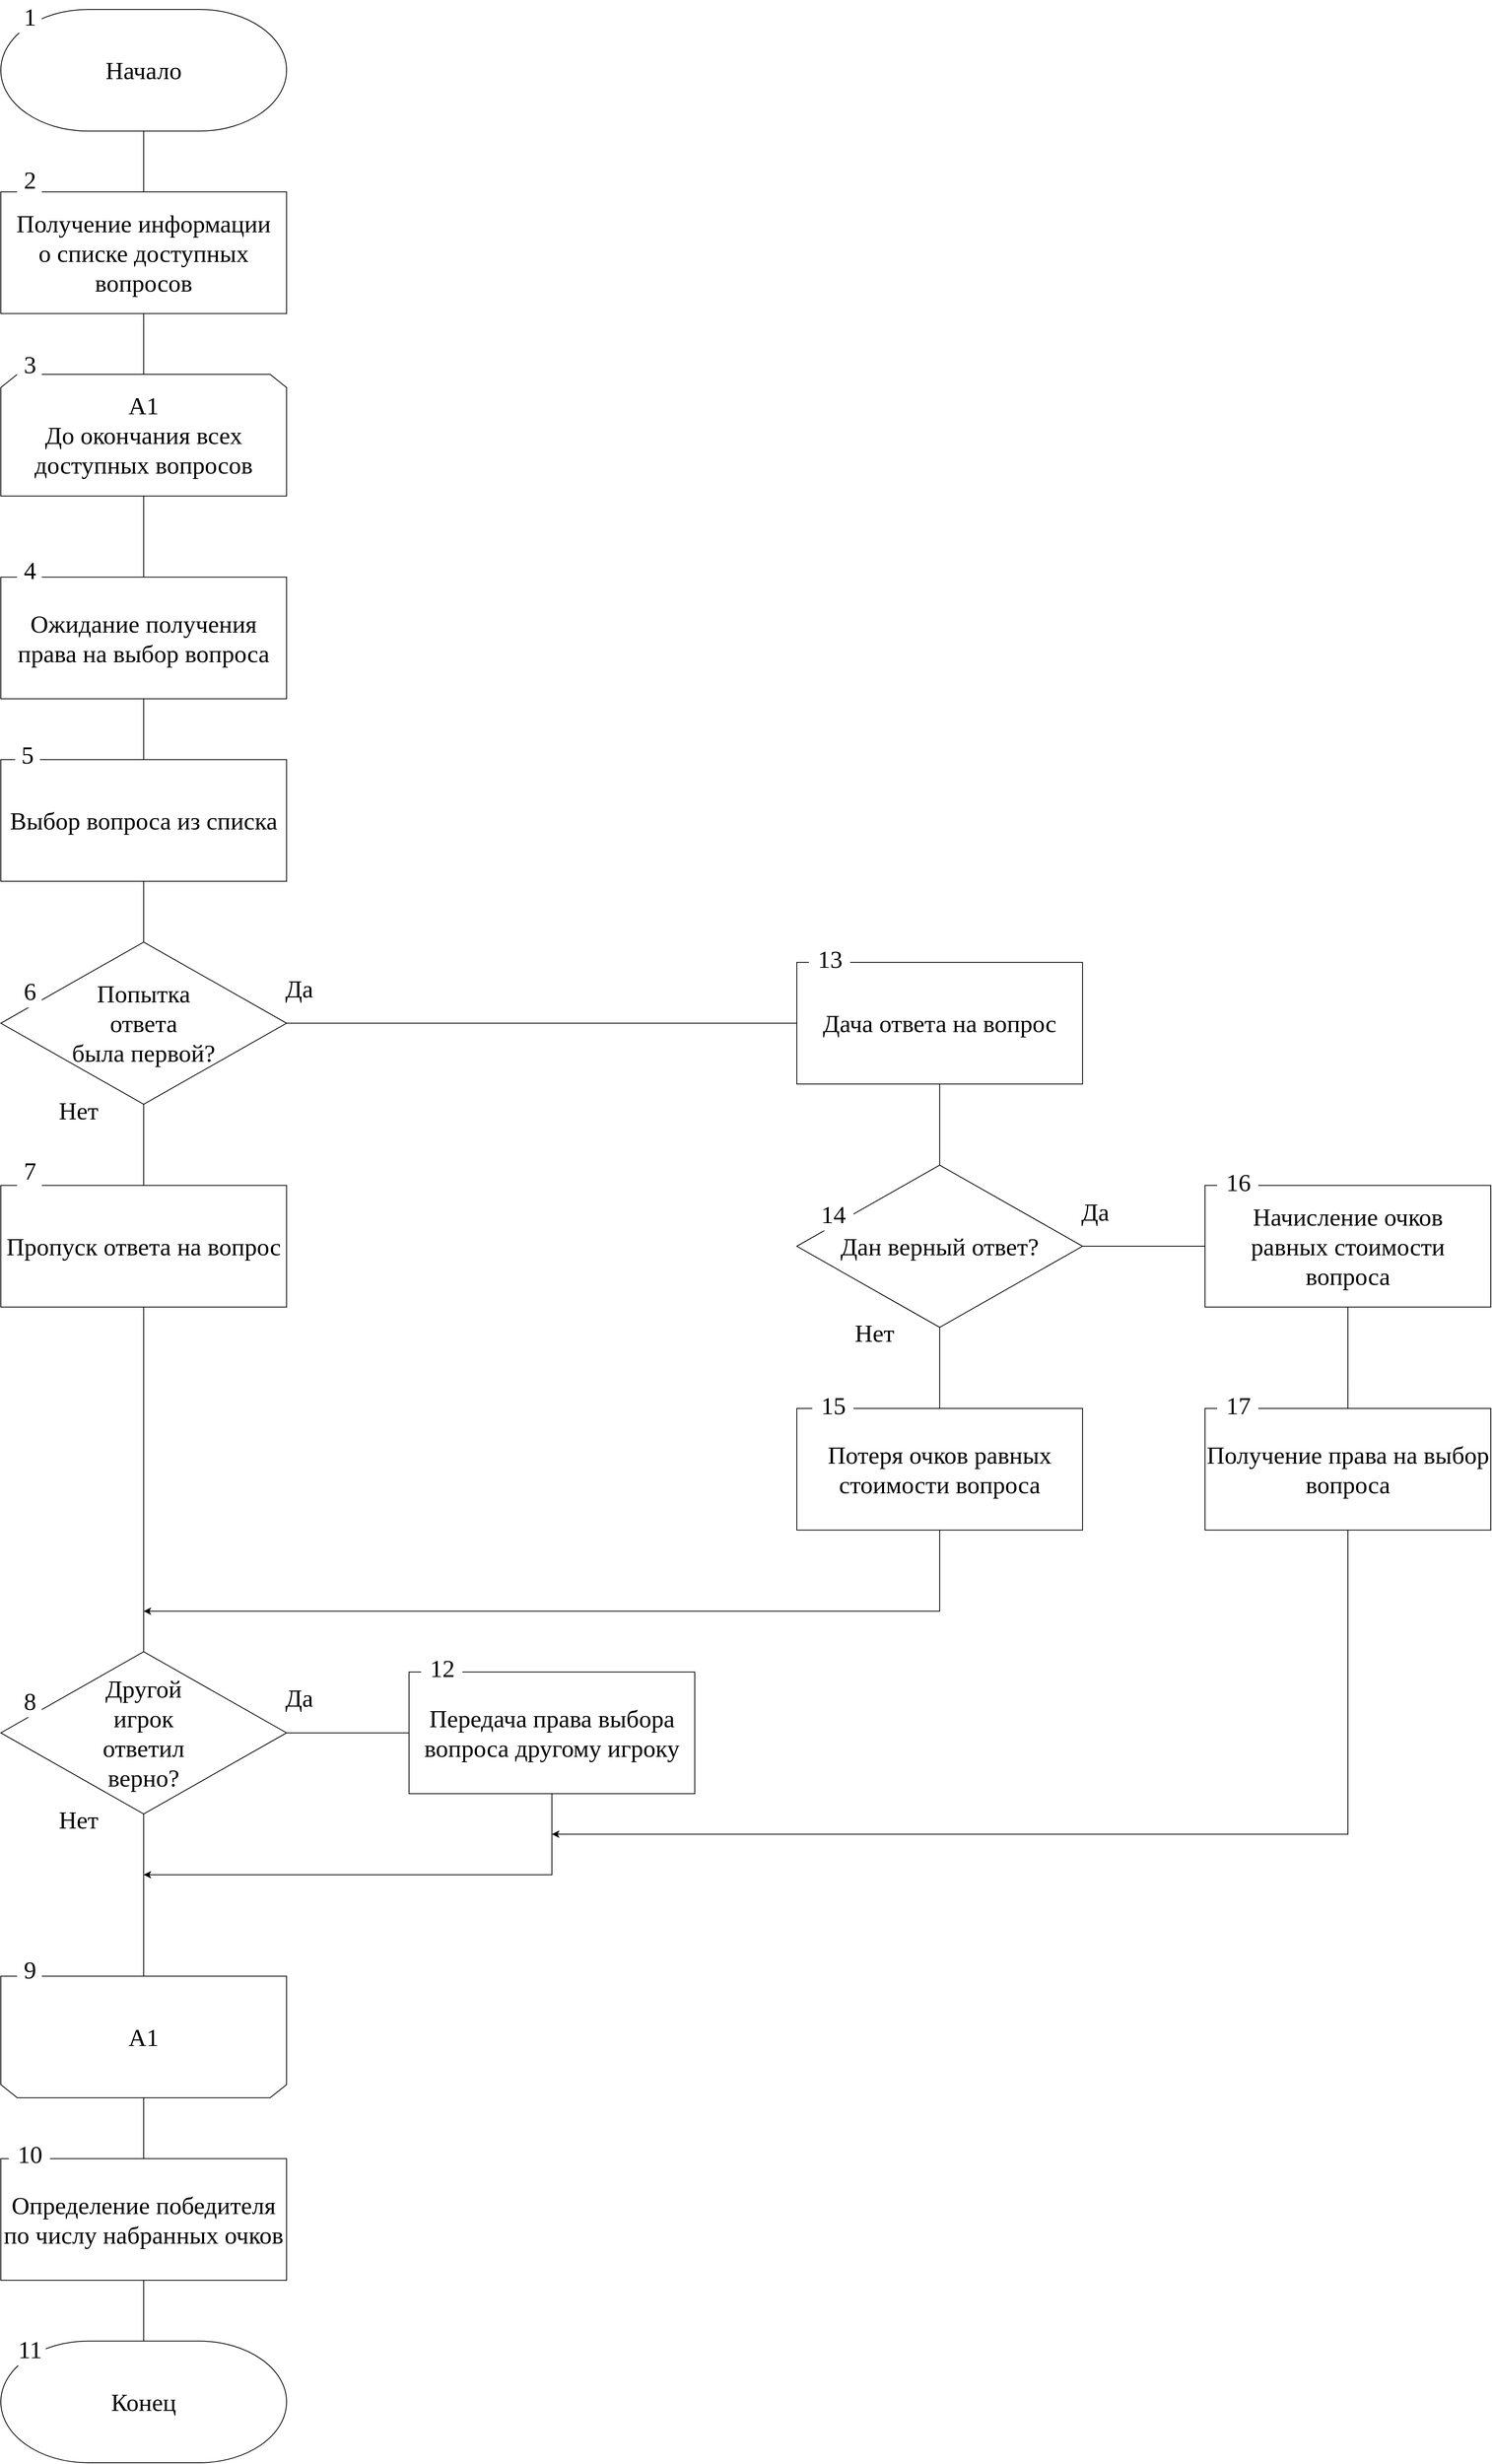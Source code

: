<mxfile version="14.4.3" type="device"><diagram id="gBVzImfNDz74cVHBCHOD" name="Page-1"><mxGraphModel dx="4344" dy="3224" grid="1" gridSize="10" guides="1" tooltips="1" connect="1" arrows="1" fold="1" page="1" pageScale="1" pageWidth="2339" pageHeight="3300" math="0" shadow="0"><root><mxCell id="0"/><mxCell id="1" parent="0"/><mxCell id="x5bKxXEMR1aNA6iB1I_z-1" value="" style="group;fontFamily=Times New Roman;fontSize=30;" vertex="1" connectable="0" parent="1"><mxGeometry x="320" y="20" width="1810" height="2990" as="geometry"/></mxCell><mxCell id="wkiHpOZ1ZCbrlc2kg0uj-3" value="Получение информации&lt;br style=&quot;font-size: 30px;&quot;&gt;о списке доступных вопросов" style="rounded=0;whiteSpace=wrap;html=1;fontFamily=Times New Roman;fontSize=30;container=0;" parent="x5bKxXEMR1aNA6iB1I_z-1" vertex="1"><mxGeometry y="232.99" width="347.123" height="147.697" as="geometry"/></mxCell><mxCell id="wkiHpOZ1ZCbrlc2kg0uj-20" style="edgeStyle=orthogonalEdgeStyle;rounded=1;orthogonalLoop=1;jettySize=auto;html=1;entryX=0.5;entryY=0;entryDx=0;entryDy=0;endArrow=none;fontFamily=Times New Roman;fontSize=30;" parent="x5bKxXEMR1aNA6iB1I_z-1" source="wkiHpOZ1ZCbrlc2kg0uj-5" target="wkiHpOZ1ZCbrlc2kg0uj-3" edge="1"><mxGeometry y="-13.172" as="geometry"/></mxCell><mxCell id="wkiHpOZ1ZCbrlc2kg0uj-5" value="Начало" style="strokeWidth=1;html=1;shape=mxgraph.flowchart.terminator;whiteSpace=wrap;fontStyle=0;fontFamily=Times New Roman;fontSize=30;container=0;" parent="x5bKxXEMR1aNA6iB1I_z-1" vertex="1"><mxGeometry y="11.444" width="347.123" height="147.697" as="geometry"/></mxCell><mxCell id="wkiHpOZ1ZCbrlc2kg0uj-6" value="А1&lt;br style=&quot;font-size: 30px;&quot;&gt;До окончания всех доступных вопросов" style="shape=loopLimit;whiteSpace=wrap;html=1;strokeWidth=1;fontFamily=Times New Roman;fontSize=30;container=0;" parent="x5bKxXEMR1aNA6iB1I_z-1" vertex="1"><mxGeometry y="454.535" width="347.123" height="147.697" as="geometry"/></mxCell><mxCell id="wkiHpOZ1ZCbrlc2kg0uj-21" style="edgeStyle=orthogonalEdgeStyle;rounded=1;orthogonalLoop=1;jettySize=auto;html=1;entryX=0.5;entryY=0;entryDx=0;entryDy=0;endArrow=none;fontFamily=Times New Roman;fontSize=30;" parent="x5bKxXEMR1aNA6iB1I_z-1" source="wkiHpOZ1ZCbrlc2kg0uj-3" target="wkiHpOZ1ZCbrlc2kg0uj-6" edge="1"><mxGeometry y="-13.172" as="geometry"/></mxCell><mxCell id="wkiHpOZ1ZCbrlc2kg0uj-7" value="Конец" style="strokeWidth=1;html=1;shape=mxgraph.flowchart.terminator;whiteSpace=wrap;fontStyle=0;fontFamily=Times New Roman;fontSize=30;container=0;" parent="x5bKxXEMR1aNA6iB1I_z-1" vertex="1"><mxGeometry y="2842.303" width="347.123" height="147.697" as="geometry"/></mxCell><mxCell id="wkiHpOZ1ZCbrlc2kg0uj-8" value="Выбор вопроса из списка" style="rounded=0;whiteSpace=wrap;html=1;fontFamily=Times New Roman;fontSize=30;container=0;" parent="x5bKxXEMR1aNA6iB1I_z-1" vertex="1"><mxGeometry y="922.242" width="347.123" height="147.697" as="geometry"/></mxCell><mxCell id="wkiHpOZ1ZCbrlc2kg0uj-9" value="Дача ответа на вопрос" style="rounded=0;whiteSpace=wrap;html=1;fontFamily=Times New Roman;fontSize=30;container=0;" parent="x5bKxXEMR1aNA6iB1I_z-1" vertex="1"><mxGeometry x="966.986" y="1168.404" width="347.123" height="147.697" as="geometry"/></mxCell><mxCell id="wkiHpOZ1ZCbrlc2kg0uj-12" style="edgeStyle=orthogonalEdgeStyle;rounded=1;orthogonalLoop=1;jettySize=auto;html=1;entryX=0;entryY=0.5;entryDx=0;entryDy=0;endArrow=none;fontFamily=Times New Roman;fontSize=30;" parent="x5bKxXEMR1aNA6iB1I_z-1" source="wkiHpOZ1ZCbrlc2kg0uj-10" target="wkiHpOZ1ZCbrlc2kg0uj-9" edge="1"><mxGeometry y="-13.172" as="geometry"/></mxCell><mxCell id="wkiHpOZ1ZCbrlc2kg0uj-10" value="Попытка &lt;br style=&quot;font-size: 30px;&quot;&gt;ответа &lt;br style=&quot;font-size: 30px;&quot;&gt;была первой?" style="rhombus;whiteSpace=wrap;html=1;strokeWidth=1;fontFamily=Times New Roman;fontSize=30;container=0;" parent="x5bKxXEMR1aNA6iB1I_z-1" vertex="1"><mxGeometry y="1143.788" width="347.123" height="196.929" as="geometry"/></mxCell><mxCell id="wkiHpOZ1ZCbrlc2kg0uj-30" style="edgeStyle=orthogonalEdgeStyle;rounded=1;orthogonalLoop=1;jettySize=auto;html=1;entryX=0.5;entryY=0;entryDx=0;entryDy=0;endArrow=none;fontFamily=Times New Roman;fontSize=30;" parent="x5bKxXEMR1aNA6iB1I_z-1" source="wkiHpOZ1ZCbrlc2kg0uj-8" target="wkiHpOZ1ZCbrlc2kg0uj-10" edge="1"><mxGeometry y="-13.172" as="geometry"/></mxCell><mxCell id="wkiHpOZ1ZCbrlc2kg0uj-29" style="edgeStyle=orthogonalEdgeStyle;rounded=1;orthogonalLoop=1;jettySize=auto;html=1;entryX=0.5;entryY=0;entryDx=0;entryDy=0;endArrow=none;fontFamily=Times New Roman;fontSize=30;" parent="x5bKxXEMR1aNA6iB1I_z-1" source="wkiHpOZ1ZCbrlc2kg0uj-11" target="wkiHpOZ1ZCbrlc2kg0uj-8" edge="1"><mxGeometry y="-13.172" as="geometry"/></mxCell><mxCell id="wkiHpOZ1ZCbrlc2kg0uj-11" value="Ожидание получения права на выбор вопроса" style="rounded=0;whiteSpace=wrap;html=1;fontFamily=Times New Roman;fontSize=30;container=0;" parent="x5bKxXEMR1aNA6iB1I_z-1" vertex="1"><mxGeometry y="700.697" width="347.123" height="147.697" as="geometry"/></mxCell><mxCell id="wkiHpOZ1ZCbrlc2kg0uj-22" style="edgeStyle=orthogonalEdgeStyle;rounded=1;orthogonalLoop=1;jettySize=auto;html=1;entryX=0.5;entryY=0;entryDx=0;entryDy=0;endArrow=none;fontFamily=Times New Roman;fontSize=30;" parent="x5bKxXEMR1aNA6iB1I_z-1" source="wkiHpOZ1ZCbrlc2kg0uj-6" target="wkiHpOZ1ZCbrlc2kg0uj-11" edge="1"><mxGeometry y="-13.172" as="geometry"/></mxCell><mxCell id="wkiHpOZ1ZCbrlc2kg0uj-13" value="Дан верный ответ?" style="rhombus;whiteSpace=wrap;html=1;strokeWidth=1;fontFamily=Times New Roman;fontSize=30;container=0;" parent="x5bKxXEMR1aNA6iB1I_z-1" vertex="1"><mxGeometry x="966.986" y="1414.566" width="347.123" height="196.929" as="geometry"/></mxCell><mxCell id="wkiHpOZ1ZCbrlc2kg0uj-31" style="edgeStyle=orthogonalEdgeStyle;rounded=1;orthogonalLoop=1;jettySize=auto;html=1;entryX=0.5;entryY=0;entryDx=0;entryDy=0;endArrow=none;fontFamily=Times New Roman;fontSize=30;" parent="x5bKxXEMR1aNA6iB1I_z-1" source="wkiHpOZ1ZCbrlc2kg0uj-9" target="wkiHpOZ1ZCbrlc2kg0uj-13" edge="1"><mxGeometry y="-13.172" as="geometry"/></mxCell><mxCell id="wkiHpOZ1ZCbrlc2kg0uj-14" value="А1" style="shape=loopLimit;whiteSpace=wrap;html=1;strokeWidth=1;direction=west;fontFamily=Times New Roman;fontSize=30;container=0;" parent="x5bKxXEMR1aNA6iB1I_z-1" vertex="1"><mxGeometry y="2399.212" width="347.123" height="147.697" as="geometry"/></mxCell><mxCell id="wkiHpOZ1ZCbrlc2kg0uj-46" style="edgeStyle=orthogonalEdgeStyle;rounded=0;orthogonalLoop=1;jettySize=auto;html=1;fontFamily=Times New Roman;fontSize=30;" parent="x5bKxXEMR1aNA6iB1I_z-1" source="wkiHpOZ1ZCbrlc2kg0uj-16" edge="1"><mxGeometry y="-13.172" as="geometry"><mxPoint x="173.562" y="1956.121" as="targetPoint"/><Array as="points"><mxPoint x="1140.548" y="1956.121"/></Array></mxGeometry></mxCell><mxCell id="wkiHpOZ1ZCbrlc2kg0uj-16" value="Потеря очков равных стоимости вопроса" style="rounded=0;whiteSpace=wrap;html=1;fontFamily=Times New Roman;fontSize=30;container=0;" parent="x5bKxXEMR1aNA6iB1I_z-1" vertex="1"><mxGeometry x="966.986" y="1709.96" width="347.123" height="147.697" as="geometry"/></mxCell><mxCell id="wkiHpOZ1ZCbrlc2kg0uj-33" style="edgeStyle=orthogonalEdgeStyle;rounded=1;orthogonalLoop=1;jettySize=auto;html=1;entryX=0.5;entryY=0;entryDx=0;entryDy=0;endArrow=none;fontFamily=Times New Roman;fontSize=30;" parent="x5bKxXEMR1aNA6iB1I_z-1" source="wkiHpOZ1ZCbrlc2kg0uj-13" target="wkiHpOZ1ZCbrlc2kg0uj-16" edge="1"><mxGeometry y="-13.172" as="geometry"/></mxCell><mxCell id="wkiHpOZ1ZCbrlc2kg0uj-17" value="Начисление очков&lt;br style=&quot;font-size: 30px;&quot;&gt;равных стоимости вопроса" style="rounded=0;whiteSpace=wrap;html=1;fontFamily=Times New Roman;fontSize=30;container=0;" parent="x5bKxXEMR1aNA6iB1I_z-1" vertex="1"><mxGeometry x="1462.877" y="1439.182" width="347.123" height="147.697" as="geometry"/></mxCell><mxCell id="wkiHpOZ1ZCbrlc2kg0uj-32" style="edgeStyle=orthogonalEdgeStyle;rounded=1;orthogonalLoop=1;jettySize=auto;html=1;entryX=0;entryY=0.5;entryDx=0;entryDy=0;endArrow=none;fontFamily=Times New Roman;fontSize=30;" parent="x5bKxXEMR1aNA6iB1I_z-1" source="wkiHpOZ1ZCbrlc2kg0uj-13" target="wkiHpOZ1ZCbrlc2kg0uj-17" edge="1"><mxGeometry y="-13.172" as="geometry"/></mxCell><mxCell id="wkiHpOZ1ZCbrlc2kg0uj-43" style="edgeStyle=orthogonalEdgeStyle;rounded=1;orthogonalLoop=1;jettySize=auto;html=1;entryX=0.5;entryY=0;entryDx=0;entryDy=0;entryPerimeter=0;endArrow=none;fontFamily=Times New Roman;fontSize=30;" parent="x5bKxXEMR1aNA6iB1I_z-1" source="wkiHpOZ1ZCbrlc2kg0uj-18" target="wkiHpOZ1ZCbrlc2kg0uj-7" edge="1"><mxGeometry y="-13.172" as="geometry"/></mxCell><mxCell id="wkiHpOZ1ZCbrlc2kg0uj-18" value="Определение победителя по числу набранных очков" style="rounded=0;whiteSpace=wrap;html=1;fontFamily=Times New Roman;fontSize=30;container=0;" parent="x5bKxXEMR1aNA6iB1I_z-1" vertex="1"><mxGeometry y="2620.758" width="347.123" height="147.697" as="geometry"/></mxCell><mxCell id="wkiHpOZ1ZCbrlc2kg0uj-42" style="edgeStyle=orthogonalEdgeStyle;rounded=1;orthogonalLoop=1;jettySize=auto;html=1;entryX=0.5;entryY=0;entryDx=0;entryDy=0;endArrow=none;fontFamily=Times New Roman;fontSize=30;" parent="x5bKxXEMR1aNA6iB1I_z-1" source="wkiHpOZ1ZCbrlc2kg0uj-14" target="wkiHpOZ1ZCbrlc2kg0uj-18" edge="1"><mxGeometry y="-13.172" as="geometry"/></mxCell><mxCell id="wkiHpOZ1ZCbrlc2kg0uj-19" value="Пропуск ответа на вопрос" style="rounded=0;whiteSpace=wrap;html=1;fontFamily=Times New Roman;fontSize=30;container=0;" parent="x5bKxXEMR1aNA6iB1I_z-1" vertex="1"><mxGeometry y="1439.182" width="347.123" height="147.697" as="geometry"/></mxCell><mxCell id="wkiHpOZ1ZCbrlc2kg0uj-27" style="edgeStyle=orthogonalEdgeStyle;rounded=1;orthogonalLoop=1;jettySize=auto;html=1;endArrow=none;fontFamily=Times New Roman;fontSize=30;" parent="x5bKxXEMR1aNA6iB1I_z-1" source="wkiHpOZ1ZCbrlc2kg0uj-10" target="wkiHpOZ1ZCbrlc2kg0uj-19" edge="1"><mxGeometry y="-13.172" as="geometry"/></mxCell><mxCell id="wkiHpOZ1ZCbrlc2kg0uj-72" style="edgeStyle=orthogonalEdgeStyle;rounded=0;orthogonalLoop=1;jettySize=auto;html=1;fontFamily=Times New Roman;fontSize=30;" parent="x5bKxXEMR1aNA6iB1I_z-1" source="wkiHpOZ1ZCbrlc2kg0uj-23" edge="1"><mxGeometry y="-13.172" as="geometry"><mxPoint x="669.452" y="2226.899" as="targetPoint"/><Array as="points"><mxPoint x="1636.438" y="2226.899"/></Array></mxGeometry></mxCell><mxCell id="wkiHpOZ1ZCbrlc2kg0uj-23" value="Получение права на выбор вопроса" style="rounded=0;whiteSpace=wrap;html=1;fontFamily=Times New Roman;fontSize=30;container=0;" parent="x5bKxXEMR1aNA6iB1I_z-1" vertex="1"><mxGeometry x="1462.877" y="1709.96" width="347.123" height="147.697" as="geometry"/></mxCell><mxCell id="wkiHpOZ1ZCbrlc2kg0uj-34" style="edgeStyle=orthogonalEdgeStyle;rounded=1;orthogonalLoop=1;jettySize=auto;html=1;entryX=0.5;entryY=0;entryDx=0;entryDy=0;endArrow=none;fontFamily=Times New Roman;fontSize=30;" parent="x5bKxXEMR1aNA6iB1I_z-1" source="wkiHpOZ1ZCbrlc2kg0uj-17" target="wkiHpOZ1ZCbrlc2kg0uj-23" edge="1"><mxGeometry y="-13.172" as="geometry"/></mxCell><mxCell id="wkiHpOZ1ZCbrlc2kg0uj-38" style="edgeStyle=orthogonalEdgeStyle;rounded=1;orthogonalLoop=1;jettySize=auto;html=1;entryX=0.5;entryY=1;entryDx=0;entryDy=0;endArrow=none;fontFamily=Times New Roman;fontSize=30;" parent="x5bKxXEMR1aNA6iB1I_z-1" source="wkiHpOZ1ZCbrlc2kg0uj-26" target="wkiHpOZ1ZCbrlc2kg0uj-14" edge="1"><mxGeometry y="-13.172" as="geometry"/></mxCell><mxCell id="wkiHpOZ1ZCbrlc2kg0uj-26" value="Другой &lt;br style=&quot;font-size: 30px;&quot;&gt;игрок&lt;br style=&quot;font-size: 30px;&quot;&gt;ответил &lt;br style=&quot;font-size: 30px;&quot;&gt;верно?" style="rhombus;whiteSpace=wrap;html=1;strokeWidth=1;fontFamily=Times New Roman;fontSize=30;container=0;" parent="x5bKxXEMR1aNA6iB1I_z-1" vertex="1"><mxGeometry y="2005.354" width="347.123" height="196.929" as="geometry"/></mxCell><mxCell id="wkiHpOZ1ZCbrlc2kg0uj-36" style="edgeStyle=orthogonalEdgeStyle;rounded=1;orthogonalLoop=1;jettySize=auto;html=1;entryX=0.5;entryY=0;entryDx=0;entryDy=0;endArrow=none;fontFamily=Times New Roman;fontSize=30;" parent="x5bKxXEMR1aNA6iB1I_z-1" source="wkiHpOZ1ZCbrlc2kg0uj-19" target="wkiHpOZ1ZCbrlc2kg0uj-26" edge="1"><mxGeometry y="-13.172" as="geometry"/></mxCell><mxCell id="wkiHpOZ1ZCbrlc2kg0uj-71" style="edgeStyle=orthogonalEdgeStyle;rounded=0;orthogonalLoop=1;jettySize=auto;html=1;fontFamily=Times New Roman;fontSize=30;" parent="x5bKxXEMR1aNA6iB1I_z-1" source="wkiHpOZ1ZCbrlc2kg0uj-28" edge="1"><mxGeometry y="-13.172" as="geometry"><mxPoint x="173.562" y="2276.131" as="targetPoint"/><Array as="points"><mxPoint x="669.452" y="2276.131"/></Array></mxGeometry></mxCell><mxCell id="wkiHpOZ1ZCbrlc2kg0uj-28" value="Передача права выбора вопроса другому игроку" style="rounded=0;whiteSpace=wrap;html=1;fontFamily=Times New Roman;fontSize=30;container=0;" parent="x5bKxXEMR1aNA6iB1I_z-1" vertex="1"><mxGeometry x="495.89" y="2029.97" width="347.123" height="147.697" as="geometry"/></mxCell><mxCell id="wkiHpOZ1ZCbrlc2kg0uj-37" style="edgeStyle=orthogonalEdgeStyle;rounded=1;orthogonalLoop=1;jettySize=auto;html=1;entryX=0;entryY=0.5;entryDx=0;entryDy=0;endArrow=none;fontFamily=Times New Roman;fontSize=30;" parent="x5bKxXEMR1aNA6iB1I_z-1" source="wkiHpOZ1ZCbrlc2kg0uj-26" target="wkiHpOZ1ZCbrlc2kg0uj-28" edge="1"><mxGeometry y="-13.172" as="geometry"/></mxCell><mxCell id="wkiHpOZ1ZCbrlc2kg0uj-47" value="Да" style="text;html=1;align=center;verticalAlign=middle;resizable=0;points=[];autosize=1;fontFamily=Times New Roman;fontSize=30;container=0;" parent="x5bKxXEMR1aNA6iB1I_z-1" vertex="1"><mxGeometry x="337.067" y="1179.848" width="50" height="40" as="geometry"/></mxCell><mxCell id="wkiHpOZ1ZCbrlc2kg0uj-48" value="Нет" style="text;html=1;align=center;verticalAlign=middle;resizable=0;points=[];autosize=1;fontFamily=Times New Roman;fontSize=30;container=0;" parent="x5bKxXEMR1aNA6iB1I_z-1" vertex="1"><mxGeometry x="64.272" y="1327.545" width="60" height="40" as="geometry"/></mxCell><mxCell id="wkiHpOZ1ZCbrlc2kg0uj-49" value="Да" style="text;html=1;align=center;verticalAlign=middle;resizable=0;points=[];autosize=1;fontFamily=Times New Roman;fontSize=30;container=0;" parent="x5bKxXEMR1aNA6iB1I_z-1" vertex="1"><mxGeometry x="1304.054" y="1450.626" width="50" height="40" as="geometry"/></mxCell><mxCell id="wkiHpOZ1ZCbrlc2kg0uj-50" value="Нет" style="text;html=1;align=center;verticalAlign=middle;resizable=0;points=[];autosize=1;fontFamily=Times New Roman;fontSize=30;container=0;" parent="x5bKxXEMR1aNA6iB1I_z-1" vertex="1"><mxGeometry x="1031.258" y="1598.323" width="60" height="40" as="geometry"/></mxCell><mxCell id="wkiHpOZ1ZCbrlc2kg0uj-51" value="Да" style="text;html=1;align=center;verticalAlign=middle;resizable=0;points=[];autosize=1;fontFamily=Times New Roman;fontSize=30;container=0;" parent="x5bKxXEMR1aNA6iB1I_z-1" vertex="1"><mxGeometry x="337.067" y="2041.414" width="50" height="40" as="geometry"/></mxCell><mxCell id="wkiHpOZ1ZCbrlc2kg0uj-52" value="Нет" style="text;html=1;align=center;verticalAlign=middle;resizable=0;points=[];autosize=1;fontFamily=Times New Roman;fontSize=30;container=0;" parent="x5bKxXEMR1aNA6iB1I_z-1" vertex="1"><mxGeometry x="64.272" y="2189.111" width="60" height="40" as="geometry"/></mxCell><mxCell id="wkiHpOZ1ZCbrlc2kg0uj-53" value="1" style="text;html=1;align=center;verticalAlign=middle;resizable=0;points=[];autosize=1;fillColor=#ffffff;fontFamily=Times New Roman;fontSize=30;container=0;" parent="x5bKxXEMR1aNA6iB1I_z-1" vertex="1"><mxGeometry x="19.739" width="30" height="40" as="geometry"/></mxCell><mxCell id="wkiHpOZ1ZCbrlc2kg0uj-54" value="2" style="text;html=1;align=center;verticalAlign=middle;resizable=0;points=[];autosize=1;fillColor=#ffffff;fontFamily=Times New Roman;fontSize=30;container=0;" parent="x5bKxXEMR1aNA6iB1I_z-1" vertex="1"><mxGeometry x="19.739" y="197.573" width="30" height="40" as="geometry"/></mxCell><mxCell id="wkiHpOZ1ZCbrlc2kg0uj-55" value="3" style="text;html=1;align=center;verticalAlign=middle;resizable=0;points=[];autosize=1;fillColor=#ffffff;fontFamily=Times New Roman;fontSize=30;container=0;" parent="x5bKxXEMR1aNA6iB1I_z-1" vertex="1"><mxGeometry x="19.739" y="421.502" width="30" height="40" as="geometry"/></mxCell><mxCell id="wkiHpOZ1ZCbrlc2kg0uj-56" value="4" style="text;html=1;align=center;verticalAlign=middle;resizable=0;points=[];autosize=1;fillColor=#ffffff;fontFamily=Times New Roman;fontSize=30;container=0;" parent="x5bKxXEMR1aNA6iB1I_z-1" vertex="1"><mxGeometry x="19.739" y="671.76" width="30" height="40" as="geometry"/></mxCell><mxCell id="wkiHpOZ1ZCbrlc2kg0uj-57" value="5" style="text;html=1;align=center;verticalAlign=middle;resizable=0;points=[];autosize=1;fillColor=#ffffff;fontFamily=Times New Roman;fontSize=30;container=0;" parent="x5bKxXEMR1aNA6iB1I_z-1" vertex="1"><mxGeometry x="17.453" y="895.677" width="30" height="40" as="geometry"/></mxCell><mxCell id="wkiHpOZ1ZCbrlc2kg0uj-58" value="6" style="text;html=1;align=center;verticalAlign=middle;resizable=0;points=[];autosize=1;fillColor=#ffffff;fontFamily=Times New Roman;fontSize=30;container=0;" parent="x5bKxXEMR1aNA6iB1I_z-1" vertex="1"><mxGeometry x="19.739" y="1183.301" width="30" height="40" as="geometry"/></mxCell><mxCell id="wkiHpOZ1ZCbrlc2kg0uj-59" value="7" style="text;html=1;align=center;verticalAlign=middle;resizable=0;points=[];autosize=1;fillColor=#ffffff;fontFamily=Times New Roman;fontSize=30;container=0;" parent="x5bKxXEMR1aNA6iB1I_z-1" vertex="1"><mxGeometry x="19.739" y="1401.394" width="30" height="40" as="geometry"/></mxCell><mxCell id="wkiHpOZ1ZCbrlc2kg0uj-60" value="8" style="text;html=1;align=center;verticalAlign=middle;resizable=0;points=[];autosize=1;fillColor=#ffffff;fontFamily=Times New Roman;fontSize=30;container=0;" parent="x5bKxXEMR1aNA6iB1I_z-1" vertex="1"><mxGeometry x="19.739" y="2044.867" width="30" height="40" as="geometry"/></mxCell><mxCell id="wkiHpOZ1ZCbrlc2kg0uj-61" value="9" style="text;html=1;align=center;verticalAlign=middle;resizable=0;points=[];autosize=1;fillColor=#ffffff;fontFamily=Times New Roman;fontSize=30;container=0;" parent="x5bKxXEMR1aNA6iB1I_z-1" vertex="1"><mxGeometry x="19.739" y="2370.921" width="30" height="40" as="geometry"/></mxCell><mxCell id="wkiHpOZ1ZCbrlc2kg0uj-62" value="10" style="text;html=1;align=center;verticalAlign=middle;resizable=0;points=[];autosize=1;fillColor=#ffffff;fontFamily=Times New Roman;fontSize=30;container=0;" parent="x5bKxXEMR1aNA6iB1I_z-1" vertex="1"><mxGeometry x="9.683" y="2594.851" width="50" height="40" as="geometry"/></mxCell><mxCell id="wkiHpOZ1ZCbrlc2kg0uj-63" value="11" style="text;html=1;align=center;verticalAlign=middle;resizable=0;points=[];autosize=1;fillColor=#ffffff;fontFamily=Times New Roman;fontSize=30;container=0;" parent="x5bKxXEMR1aNA6iB1I_z-1" vertex="1"><mxGeometry x="14.683" y="2831.939" width="40" height="40" as="geometry"/></mxCell><mxCell id="wkiHpOZ1ZCbrlc2kg0uj-64" value="12" style="text;html=1;align=center;verticalAlign=middle;resizable=0;points=[];autosize=1;fillColor=#ffffff;fontFamily=Times New Roman;fontSize=30;container=0;" parent="x5bKxXEMR1aNA6iB1I_z-1" vertex="1"><mxGeometry x="510.629" y="2005.354" width="50" height="40" as="geometry"/></mxCell><mxCell id="wkiHpOZ1ZCbrlc2kg0uj-65" value="13" style="text;html=1;align=center;verticalAlign=middle;resizable=0;points=[];autosize=1;fillColor=#ffffff;fontFamily=Times New Roman;fontSize=30;container=0;" parent="x5bKxXEMR1aNA6iB1I_z-1" vertex="1"><mxGeometry x="981.725" y="1143.788" width="50" height="40" as="geometry"/></mxCell><mxCell id="wkiHpOZ1ZCbrlc2kg0uj-66" value="14" style="text;html=1;align=center;verticalAlign=middle;resizable=0;points=[];autosize=1;fillColor=#ffffff;fontFamily=Times New Roman;fontSize=30;container=0;" parent="x5bKxXEMR1aNA6iB1I_z-1" vertex="1"><mxGeometry x="985.811" y="1454.079" width="50" height="40" as="geometry"/></mxCell><mxCell id="wkiHpOZ1ZCbrlc2kg0uj-67" value="15" style="text;html=1;align=center;verticalAlign=middle;resizable=0;points=[];autosize=1;fillColor=#ffffff;fontFamily=Times New Roman;fontSize=30;container=0;" parent="x5bKxXEMR1aNA6iB1I_z-1" vertex="1"><mxGeometry x="985.81" y="1685.989" width="50" height="40" as="geometry"/></mxCell><mxCell id="wkiHpOZ1ZCbrlc2kg0uj-68" value="16" style="text;html=1;align=center;verticalAlign=middle;resizable=0;points=[];autosize=1;fillColor=#ffffff;fontFamily=Times New Roman;fontSize=30;container=0;" parent="x5bKxXEMR1aNA6iB1I_z-1" vertex="1"><mxGeometry x="1477.615" y="1414.566" width="50" height="40" as="geometry"/></mxCell><mxCell id="wkiHpOZ1ZCbrlc2kg0uj-69" value="17" style="text;html=1;align=center;verticalAlign=middle;resizable=0;points=[];autosize=1;fillColor=#ffffff;fontFamily=Times New Roman;fontSize=30;container=0;" parent="x5bKxXEMR1aNA6iB1I_z-1" vertex="1"><mxGeometry x="1477.615" y="1685.989" width="50" height="40" as="geometry"/></mxCell></root></mxGraphModel></diagram></mxfile>